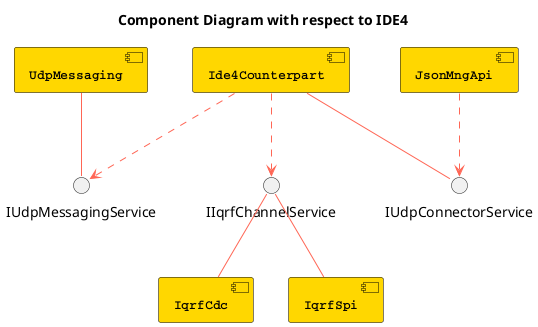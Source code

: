 @startuml
title Component Diagram with respect to IDE4

skinparam component {
  FontSize 13
  BackgroundColor<<Apache>> Red
  BorderColor<<Apache>> #FF6655
  FontName Courier
  FontStyle bold
  BorderColor black
  BackgroundColor gold
  ArrowFontStyle italic
  ArrowFontName Arial
  ArrowColor #FF6655
  ArrowFontColor #777777
}

skinparam note {
  FontSize 9
  FontName Arial
  BorderColor Gray
  BackgroundColor white
  FontStyle italic
  ArrowFontName Arial
}


interface "IIqrfChannelService" as I1
interface "IUdpMessagingService" as I2
interface "IUdpConnectorService" as I3

component [Ide4Counterpart] as C1
component [UdpMessaging] as C2
component [IqrfCdc] as C3
component [IqrfSpi] as C4
component [JsonMngApi] as C5


C1 -- I3
C2 -- I2
C3 -u- I1
C4 -u- I1

C1 .d.> I1
C1 .d.> I2
C5 .d.> I3


@enduml
